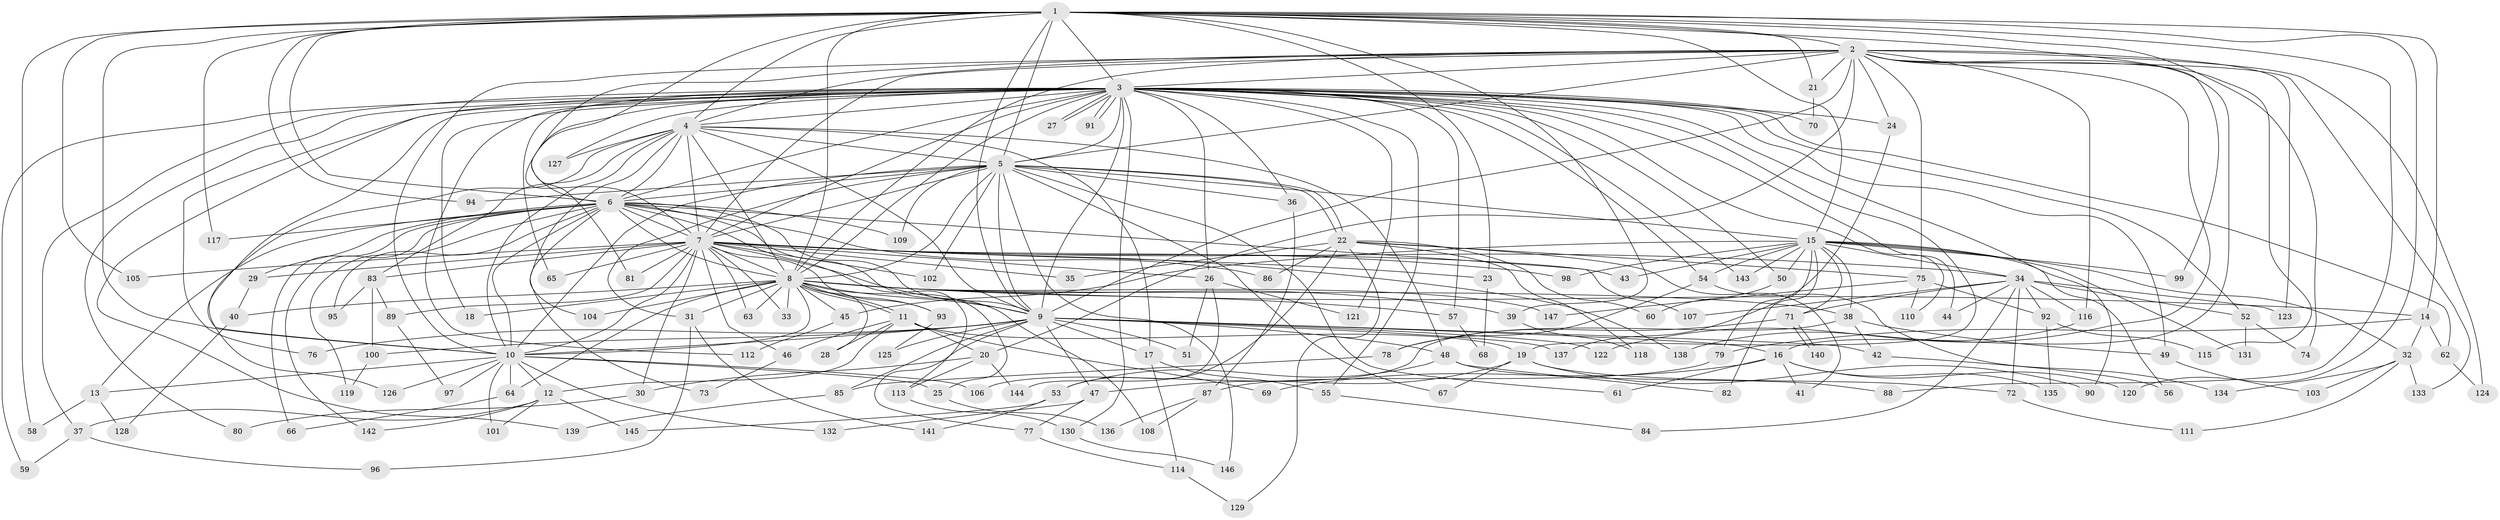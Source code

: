 // coarse degree distribution, {21: 0.017543859649122806, 19: 0.017543859649122806, 36: 0.008771929824561403, 16: 0.008771929824561403, 26: 0.008771929824561403, 38: 0.008771929824561403, 17: 0.008771929824561403, 9: 0.008771929824561403, 6: 0.05263157894736842, 4: 0.08771929824561403, 5: 0.03508771929824561, 18: 0.008771929824561403, 7: 0.008771929824561403, 2: 0.543859649122807, 3: 0.15789473684210525, 10: 0.008771929824561403, 11: 0.008771929824561403}
// Generated by graph-tools (version 1.1) at 2025/41/03/06/25 10:41:43]
// undirected, 147 vertices, 319 edges
graph export_dot {
graph [start="1"]
  node [color=gray90,style=filled];
  1;
  2;
  3;
  4;
  5;
  6;
  7;
  8;
  9;
  10;
  11;
  12;
  13;
  14;
  15;
  16;
  17;
  18;
  19;
  20;
  21;
  22;
  23;
  24;
  25;
  26;
  27;
  28;
  29;
  30;
  31;
  32;
  33;
  34;
  35;
  36;
  37;
  38;
  39;
  40;
  41;
  42;
  43;
  44;
  45;
  46;
  47;
  48;
  49;
  50;
  51;
  52;
  53;
  54;
  55;
  56;
  57;
  58;
  59;
  60;
  61;
  62;
  63;
  64;
  65;
  66;
  67;
  68;
  69;
  70;
  71;
  72;
  73;
  74;
  75;
  76;
  77;
  78;
  79;
  80;
  81;
  82;
  83;
  84;
  85;
  86;
  87;
  88;
  89;
  90;
  91;
  92;
  93;
  94;
  95;
  96;
  97;
  98;
  99;
  100;
  101;
  102;
  103;
  104;
  105;
  106;
  107;
  108;
  109;
  110;
  111;
  112;
  113;
  114;
  115;
  116;
  117;
  118;
  119;
  120;
  121;
  122;
  123;
  124;
  125;
  126;
  127;
  128;
  129;
  130;
  131;
  132;
  133;
  134;
  135;
  136;
  137;
  138;
  139;
  140;
  141;
  142;
  143;
  144;
  145;
  146;
  147;
  1 -- 2;
  1 -- 3;
  1 -- 4;
  1 -- 5;
  1 -- 6;
  1 -- 7;
  1 -- 8;
  1 -- 9;
  1 -- 10;
  1 -- 14;
  1 -- 15;
  1 -- 21;
  1 -- 23;
  1 -- 39;
  1 -- 58;
  1 -- 74;
  1 -- 88;
  1 -- 94;
  1 -- 99;
  1 -- 105;
  1 -- 117;
  1 -- 120;
  2 -- 3;
  2 -- 4;
  2 -- 5;
  2 -- 6;
  2 -- 7;
  2 -- 8;
  2 -- 9;
  2 -- 10;
  2 -- 16;
  2 -- 20;
  2 -- 21;
  2 -- 24;
  2 -- 75;
  2 -- 115;
  2 -- 116;
  2 -- 122;
  2 -- 123;
  2 -- 124;
  2 -- 133;
  3 -- 4;
  3 -- 5;
  3 -- 6;
  3 -- 7;
  3 -- 8;
  3 -- 9;
  3 -- 10;
  3 -- 18;
  3 -- 19;
  3 -- 24;
  3 -- 26;
  3 -- 27;
  3 -- 27;
  3 -- 36;
  3 -- 37;
  3 -- 44;
  3 -- 49;
  3 -- 50;
  3 -- 52;
  3 -- 54;
  3 -- 55;
  3 -- 57;
  3 -- 59;
  3 -- 62;
  3 -- 65;
  3 -- 70;
  3 -- 76;
  3 -- 80;
  3 -- 81;
  3 -- 90;
  3 -- 91;
  3 -- 91;
  3 -- 110;
  3 -- 112;
  3 -- 121;
  3 -- 127;
  3 -- 130;
  3 -- 139;
  3 -- 143;
  4 -- 5;
  4 -- 6;
  4 -- 7;
  4 -- 8;
  4 -- 9;
  4 -- 10;
  4 -- 17;
  4 -- 48;
  4 -- 83;
  4 -- 104;
  4 -- 126;
  4 -- 127;
  5 -- 6;
  5 -- 7;
  5 -- 8;
  5 -- 9;
  5 -- 10;
  5 -- 15;
  5 -- 22;
  5 -- 22;
  5 -- 31;
  5 -- 36;
  5 -- 61;
  5 -- 67;
  5 -- 94;
  5 -- 102;
  5 -- 109;
  5 -- 146;
  6 -- 7;
  6 -- 8;
  6 -- 9;
  6 -- 10;
  6 -- 13;
  6 -- 29;
  6 -- 66;
  6 -- 73;
  6 -- 86;
  6 -- 95;
  6 -- 107;
  6 -- 108;
  6 -- 109;
  6 -- 113;
  6 -- 117;
  6 -- 119;
  6 -- 142;
  7 -- 8;
  7 -- 9;
  7 -- 10;
  7 -- 23;
  7 -- 26;
  7 -- 29;
  7 -- 30;
  7 -- 33;
  7 -- 34;
  7 -- 35;
  7 -- 43;
  7 -- 46;
  7 -- 63;
  7 -- 65;
  7 -- 81;
  7 -- 83;
  7 -- 89;
  7 -- 93;
  7 -- 98;
  7 -- 102;
  7 -- 105;
  7 -- 138;
  8 -- 9;
  8 -- 10;
  8 -- 11;
  8 -- 11;
  8 -- 14;
  8 -- 18;
  8 -- 25;
  8 -- 28;
  8 -- 31;
  8 -- 33;
  8 -- 38;
  8 -- 39;
  8 -- 40;
  8 -- 45;
  8 -- 57;
  8 -- 63;
  8 -- 64;
  8 -- 93;
  8 -- 104;
  8 -- 147;
  9 -- 10;
  9 -- 16;
  9 -- 17;
  9 -- 42;
  9 -- 47;
  9 -- 48;
  9 -- 51;
  9 -- 76;
  9 -- 77;
  9 -- 85;
  9 -- 100;
  9 -- 122;
  9 -- 125;
  9 -- 137;
  10 -- 12;
  10 -- 13;
  10 -- 25;
  10 -- 64;
  10 -- 97;
  10 -- 101;
  10 -- 106;
  10 -- 126;
  10 -- 132;
  11 -- 12;
  11 -- 19;
  11 -- 20;
  11 -- 28;
  11 -- 46;
  11 -- 69;
  12 -- 37;
  12 -- 101;
  12 -- 142;
  12 -- 145;
  13 -- 58;
  13 -- 128;
  14 -- 32;
  14 -- 62;
  14 -- 79;
  15 -- 32;
  15 -- 34;
  15 -- 38;
  15 -- 43;
  15 -- 45;
  15 -- 50;
  15 -- 54;
  15 -- 56;
  15 -- 71;
  15 -- 79;
  15 -- 82;
  15 -- 98;
  15 -- 99;
  15 -- 131;
  15 -- 143;
  16 -- 41;
  16 -- 61;
  16 -- 69;
  16 -- 120;
  16 -- 135;
  17 -- 55;
  17 -- 114;
  19 -- 47;
  19 -- 67;
  19 -- 72;
  19 -- 90;
  20 -- 30;
  20 -- 113;
  20 -- 144;
  21 -- 70;
  22 -- 35;
  22 -- 41;
  22 -- 53;
  22 -- 60;
  22 -- 75;
  22 -- 86;
  22 -- 118;
  22 -- 129;
  23 -- 68;
  24 -- 137;
  25 -- 136;
  26 -- 51;
  26 -- 121;
  26 -- 144;
  29 -- 40;
  30 -- 80;
  31 -- 96;
  31 -- 141;
  32 -- 103;
  32 -- 111;
  32 -- 133;
  32 -- 134;
  34 -- 44;
  34 -- 52;
  34 -- 71;
  34 -- 72;
  34 -- 84;
  34 -- 92;
  34 -- 107;
  34 -- 116;
  34 -- 123;
  36 -- 87;
  37 -- 59;
  37 -- 96;
  38 -- 42;
  38 -- 49;
  38 -- 106;
  39 -- 118;
  40 -- 128;
  42 -- 56;
  45 -- 112;
  46 -- 73;
  47 -- 77;
  47 -- 132;
  48 -- 53;
  48 -- 82;
  48 -- 88;
  49 -- 103;
  50 -- 60;
  52 -- 74;
  52 -- 131;
  53 -- 141;
  53 -- 145;
  54 -- 78;
  54 -- 134;
  55 -- 84;
  57 -- 68;
  62 -- 124;
  64 -- 66;
  71 -- 78;
  71 -- 140;
  71 -- 140;
  72 -- 111;
  75 -- 92;
  75 -- 110;
  75 -- 147;
  77 -- 114;
  78 -- 85;
  79 -- 87;
  83 -- 89;
  83 -- 95;
  83 -- 100;
  85 -- 139;
  87 -- 108;
  87 -- 136;
  89 -- 97;
  92 -- 115;
  92 -- 135;
  93 -- 125;
  100 -- 119;
  113 -- 130;
  114 -- 129;
  116 -- 138;
  130 -- 146;
}
